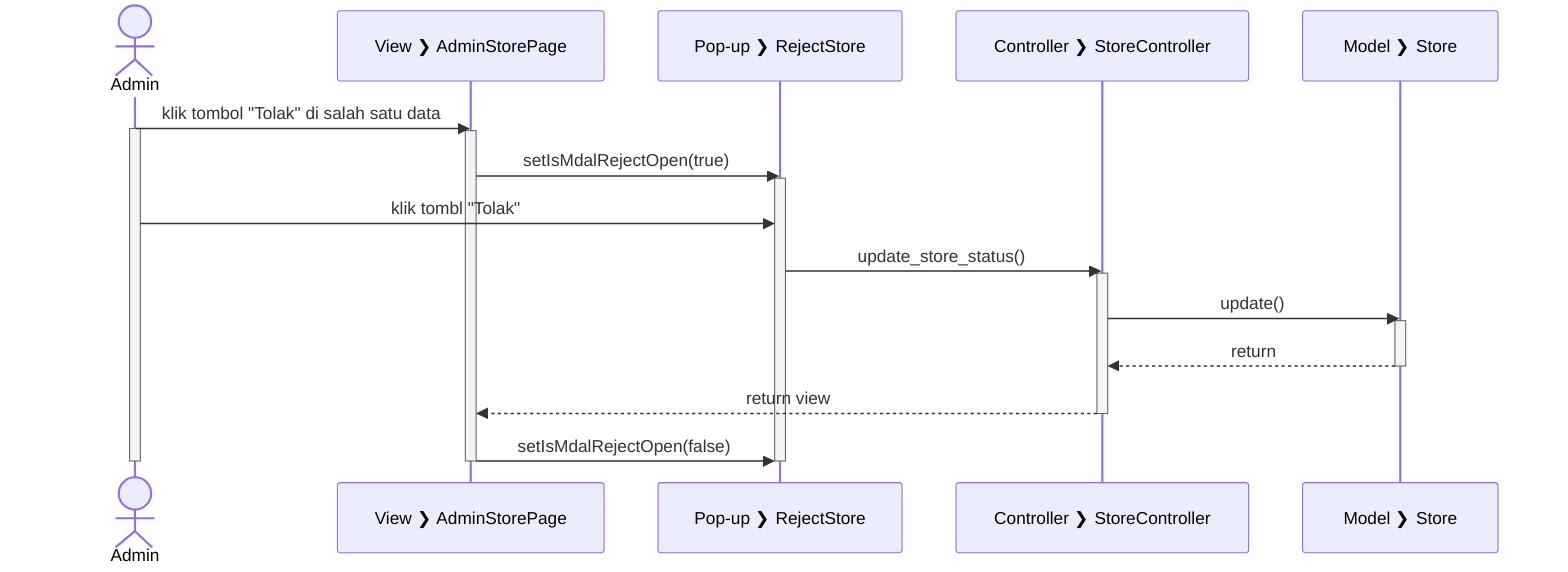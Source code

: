 sequenceDiagram
  actor Admin
  participant V_ASP as View #10095; AdminStorePage
  participant P_RS as Pop-up #10095; RejectStore
  participant C_S as Controller #10095; StoreController
  participant M_S as Model #10095; Store

  Admin->>V_ASP: klik tombol "Tolak" di salah satu data
  
  activate Admin

  activate V_ASP

  V_ASP->>P_RS: setIsMdalRejectOpen(true)

  activate P_RS

  Admin->>P_RS: klik tombl "Tolak"
  P_RS->>C_S: update_store_status()

  activate C_S

  C_S->>M_S: update()
  
  activate M_S
  
  M_S-->>C_S: return

  deactivate M_S

  C_S-->>V_ASP: return view

  deactivate C_S
  
  V_ASP->>P_RS: setIsMdalRejectOpen(false)

  deactivate P_RS
  deactivate V_ASP
  
  deactivate Admin